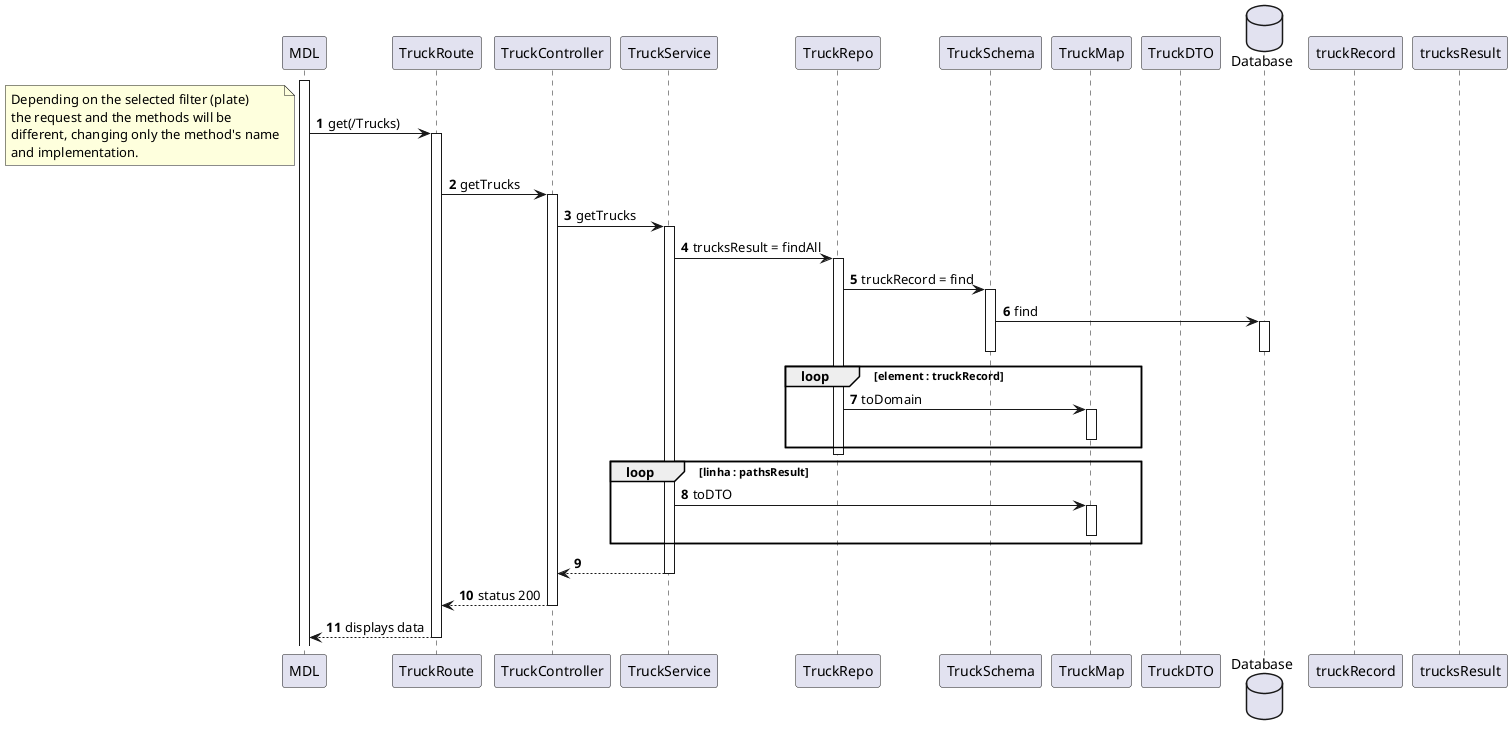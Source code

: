 @startuml

autonumber
participant "MDL" as MDL
participant "TruckRoute" as ROUTE
participant "TruckController" as CTR
participant "TruckService" as SERVICE
participant "TruckRepo" as REPO
participant "TruckSchema" as SCHEMA
participant "TruckMap" as MAP
participant "TruckDTO" as DTO
database "Database" as DB
participant "truckRecord" as RECORD
participant "trucksResult" as Result

activate MDL
MDL -> ROUTE: get(/Trucks)

note left
  Depending on the selected filter (plate) 
  the request and the methods will be 
  different, changing only the method's name
  and implementation.
end note

activate ROUTE
ROUTE -> CTR : getTrucks
activate CTR
CTR -> SERVICE : getTrucks
activate SERVICE
SERVICE -> REPO : trucksResult = findAll
activate REPO
REPO -> SCHEMA : truckRecord = find
activate SCHEMA
SCHEMA -> DB : find
activate DB
deactivate DB
deactivate SCHEMA
loop element : truckRecord
REPO -> MAP : toDomain
activate MAP
deactivate MAP
end
deactivate REPO

loop linha : pathsResult
SERVICE -> MAP : toDTO
activate MAP
deactivate MAP
end
SERVICE --> CTR
deactivate SERVICE
CTR --> ROUTE : status 200
deactivate CTR
ROUTE --> MDL : displays data
deactivate ROUTE

@enduml